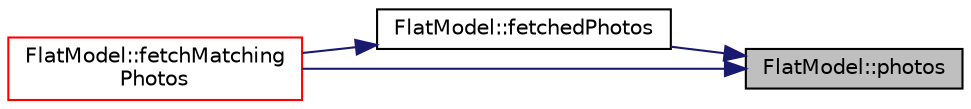 digraph "FlatModel::photos"
{
 // LATEX_PDF_SIZE
  edge [fontname="Helvetica",fontsize="10",labelfontname="Helvetica",labelfontsize="10"];
  node [fontname="Helvetica",fontsize="10",shape=record];
  rankdir="RL";
  Node1 [label="FlatModel::photos",height=0.2,width=0.4,color="black", fillcolor="grey75", style="filled", fontcolor="black",tooltip=" "];
  Node1 -> Node2 [dir="back",color="midnightblue",fontsize="10",style="solid",fontname="Helvetica"];
  Node2 [label="FlatModel::fetchedPhotos",height=0.2,width=0.4,color="black", fillcolor="white", style="filled",URL="$class_flat_model.html#a592defb48c9e248c670c50350d8e663b",tooltip=" "];
  Node2 -> Node3 [dir="back",color="midnightblue",fontsize="10",style="solid",fontname="Helvetica"];
  Node3 [label="FlatModel::fetchMatching\lPhotos",height=0.2,width=0.4,color="red", fillcolor="white", style="filled",URL="$class_flat_model.html#acc2c349e5c72dd41696538dbb93c92f0",tooltip=" "];
  Node1 -> Node3 [dir="back",color="midnightblue",fontsize="10",style="solid",fontname="Helvetica"];
}
